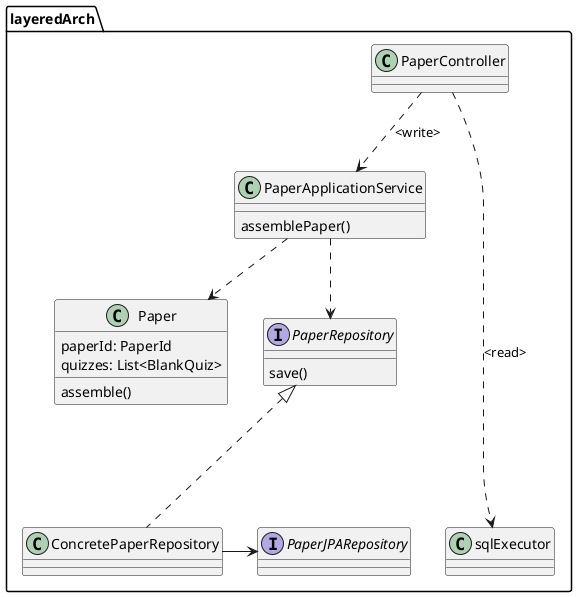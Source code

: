 @startuml

package layeredArch {
    class "PaperController" as oc{}

    class "PaperApplicationService" as os {
        assemblePaper()
    }

    class "Paper" as od {
        paperId: PaperId
        quizzes: List<BlankQuiz>
        assemble()
    }

    interface PaperRepository {
        save()
    }

    class PaperJPARepository {}

    class ConcretePaperRepository {}

    interface PaperJPARepository{}

    oc ..> os :<write>
    os ..> od
    os ..> PaperRepository
    oc .....> sqlExecutor :<read>

    PaperRepository <|... ConcretePaperRepository
    ConcretePaperRepository -right-> PaperJPARepository
}


@enduml